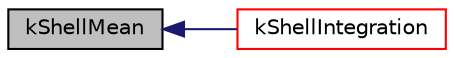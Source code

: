 digraph "kShellMean"
{
  bgcolor="transparent";
  edge [fontname="Helvetica",fontsize="10",labelfontname="Helvetica",labelfontsize="10"];
  node [fontname="Helvetica",fontsize="10",shape=record];
  rankdir="LR";
  Node1 [label="kShellMean",height=0.2,width=0.4,color="black", fillcolor="grey75", style="filled", fontcolor="black"];
  Node1 -> Node2 [dir="back",color="midnightblue",fontsize="10",style="solid",fontname="Helvetica"];
  Node2 [label="kShellIntegration",height=0.2,width=0.4,color="red",URL="$a10936.html#aec40163ae7e05b5bceffe68aa37ea9ae"];
}
